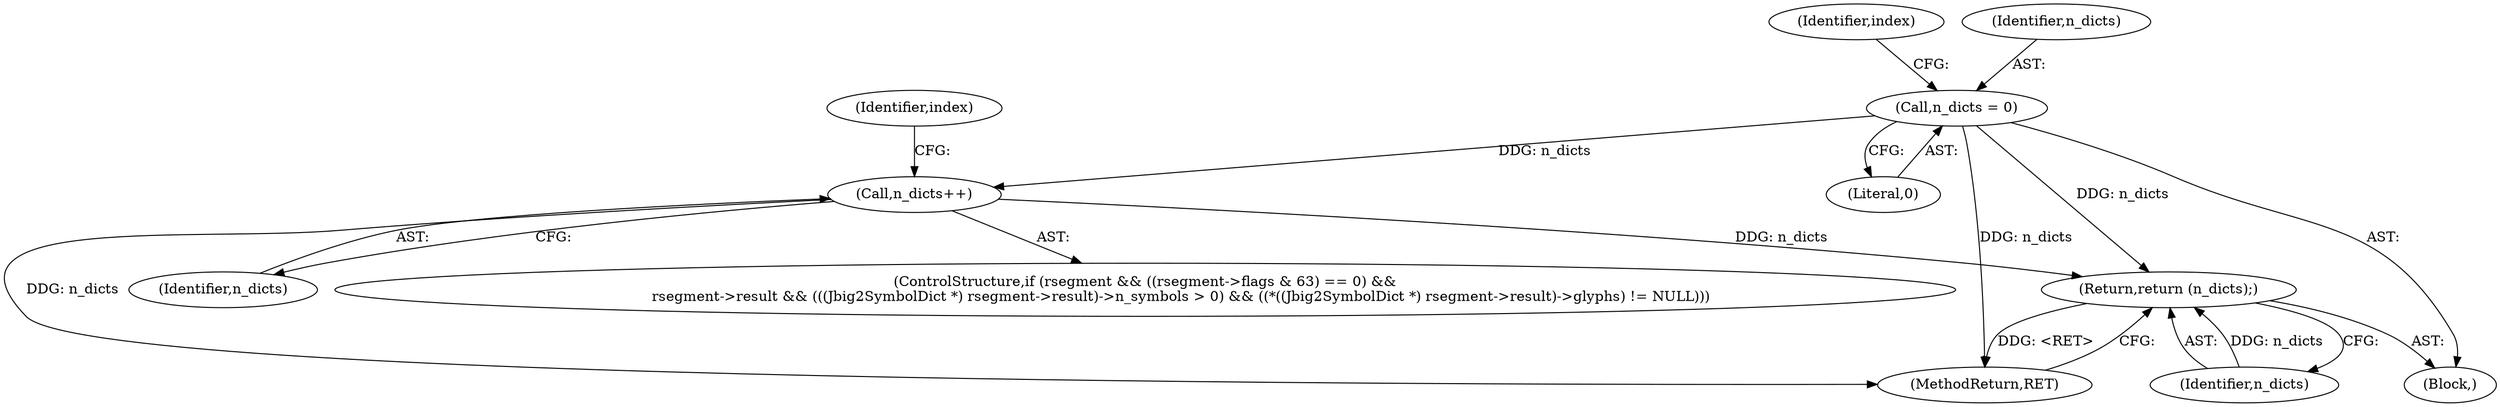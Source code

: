 digraph "1_ghostscript_e698d5c11d27212aa1098bc5b1673a3378563092_14@del" {
"1000107" [label="(Call,n_dicts = 0)"];
"1000166" [label="(Call,n_dicts++)"];
"1000168" [label="(Return,return (n_dicts);)"];
"1000168" [label="(Return,return (n_dicts);)"];
"1000166" [label="(Call,n_dicts++)"];
"1000107" [label="(Call,n_dicts = 0)"];
"1000167" [label="(Identifier,n_dicts)"];
"1000131" [label="(ControlStructure,if (rsegment && ((rsegment->flags & 63) == 0) &&\n                rsegment->result && (((Jbig2SymbolDict *) rsegment->result)->n_symbols > 0) && ((*((Jbig2SymbolDict *) rsegment->result)->glyphs) != NULL)))"];
"1000109" [label="(Literal,0)"];
"1000112" [label="(Identifier,index)"];
"1000169" [label="(Identifier,n_dicts)"];
"1000103" [label="(Block,)"];
"1000120" [label="(Identifier,index)"];
"1000108" [label="(Identifier,n_dicts)"];
"1000170" [label="(MethodReturn,RET)"];
"1000107" -> "1000103"  [label="AST: "];
"1000107" -> "1000109"  [label="CFG: "];
"1000108" -> "1000107"  [label="AST: "];
"1000109" -> "1000107"  [label="AST: "];
"1000112" -> "1000107"  [label="CFG: "];
"1000107" -> "1000170"  [label="DDG: n_dicts"];
"1000107" -> "1000166"  [label="DDG: n_dicts"];
"1000107" -> "1000168"  [label="DDG: n_dicts"];
"1000166" -> "1000131"  [label="AST: "];
"1000166" -> "1000167"  [label="CFG: "];
"1000167" -> "1000166"  [label="AST: "];
"1000120" -> "1000166"  [label="CFG: "];
"1000166" -> "1000170"  [label="DDG: n_dicts"];
"1000166" -> "1000168"  [label="DDG: n_dicts"];
"1000168" -> "1000103"  [label="AST: "];
"1000168" -> "1000169"  [label="CFG: "];
"1000169" -> "1000168"  [label="AST: "];
"1000170" -> "1000168"  [label="CFG: "];
"1000168" -> "1000170"  [label="DDG: <RET>"];
"1000169" -> "1000168"  [label="DDG: n_dicts"];
}
